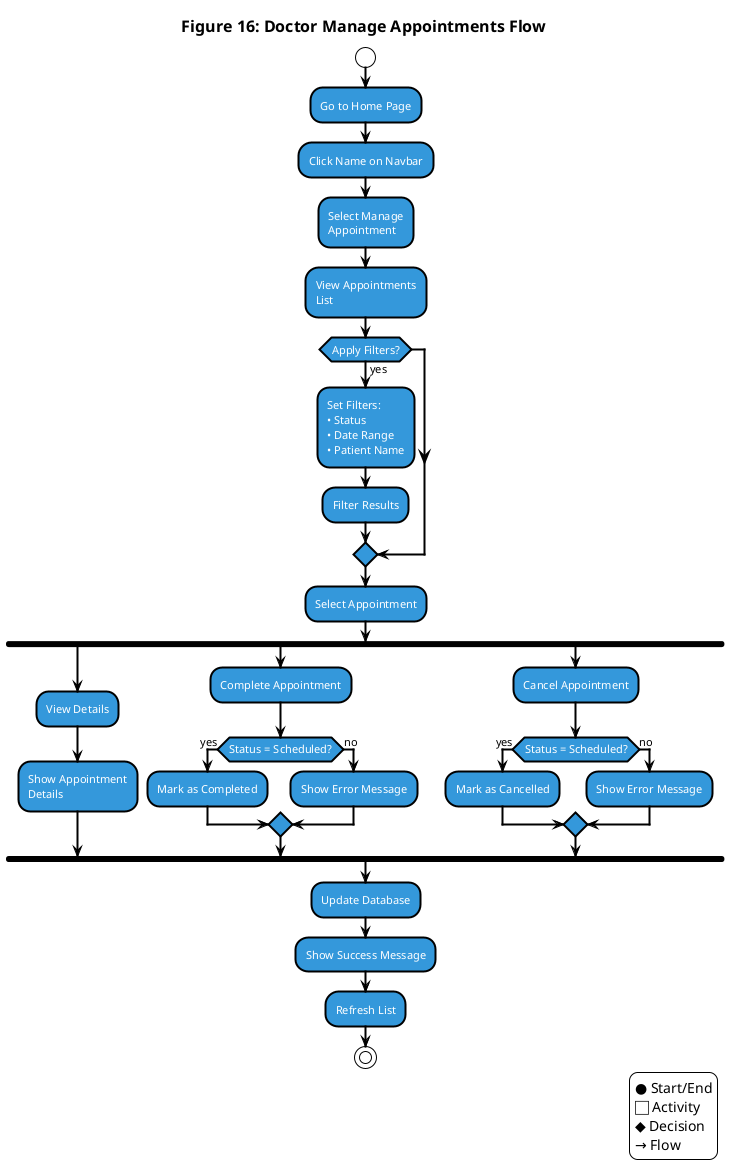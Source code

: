 @startuml Doctor_Manage_Appointments_Activity
!theme plain
skinparam backgroundColor white
skinparam activityBorderColor black
skinparam activityBackgroundColor #3498db
skinparam startColor black
skinparam endColor black
skinparam decisionBorderColor black
skinparam decisionBackgroundColor white
skinparam arrowColor black
skinparam activityFontColor white
skinparam decisionFontColor black
skinparam activityFontSize 11
skinparam decisionFontSize 10
skinparam titleFontSize 16
skinparam titleFontColor black
skinparam activityBorderThickness 2
skinparam decisionBorderThickness 2
skinparam arrowThickness 2
skinparam shadowing false

title Figure 16: Doctor Manage Appointments Flow

start

:Go to Home Page;

:Click Name on Navbar;

:Select Manage\nAppointment;

:View Appointments\nList;

if (Apply Filters?) then (yes)
  :Set Filters:
  • Status
  • Date Range
  • Patient Name;

  :Filter Results;
endif

:Select Appointment;

fork
  :View Details;
  :Show Appointment\nDetails;
fork again
  :Complete Appointment;
  if (Status = Scheduled?) then (yes)
    :Mark as Completed;
  else (no)
    :Show Error Message;
  endif
fork again
  :Cancel Appointment;
  if (Status = Scheduled?) then (yes)
    :Mark as Cancelled;
  else (no)
    :Show Error Message;
  endif
end fork

:Update Database;

:Show Success Message;

:Refresh List;

stop

legend right
● Start/End
⬜ Activity
◆ Decision
→ Flow
endlegend

@enduml
